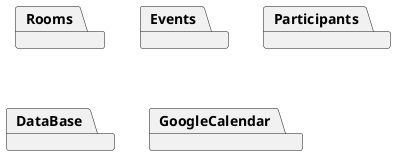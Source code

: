 @startuml

package Rooms
package Events
package Participants
package DataBase
package GoogleCalendar
@enduml